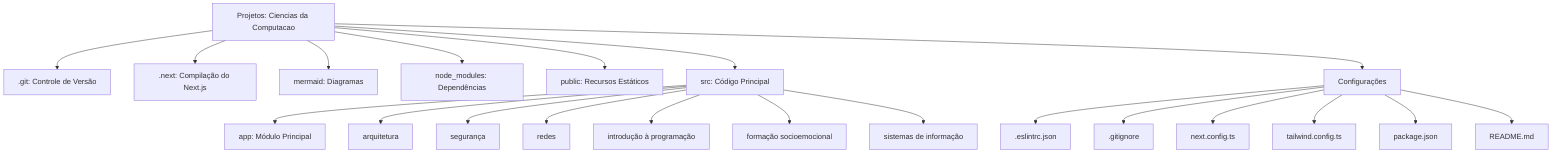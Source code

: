 graph TD
    root[Projetos: Ciencias da Computacao]

    %% Diretórios principais
    root --> git[.git: Controle de Versão]
    root --> next[.next: Compilação do Next.js]
    root --> mermaid[mermaid: Diagramas]
    root --> node_modules[node_modules: Dependências]
    root --> public[public: Recursos Estáticos]
    root --> src[src: Código Principal]
    root --> config[Configurações]

    %% Arquivos de configuração
    config --> eslint[.eslintrc.json]
    config --> gitignore[.gitignore]
    config --> nextConfig[next.config.ts]
    config --> tailwind[tailwind.config.ts]
    config --> packageJSON[package.json]
    config --> readme[README.md]

    %% Subdiretórios do código principal
    src --> app[app: Módulo Principal]
    src --> arquitetura[arquitetura]
    src --> seguranca[segurança]
    src --> redes[redes]
    src --> introducao[introdução à programação]
    src --> formacao[formação socioemocional]
    src --> sistemas[sistemas de informação]

    %% Links para GitHub
    click git "https://github.com/dalmoneki/ciencias-da-computacao/tree/main/.git" "Abrir Controle de Versão no GitHub"
    click next "https://github.com/dalmoneki/ciencias-da-computacao/tree/main/.next" "Abrir Compilação Next.js no GitHub"
    click mermaid "https://github.com/dalmoneki/ciencias-da-computacao/tree/main/mermaid" "Abrir Diagramas no GitHub"
    click node_modules "https://github.com/dalmoneki/ciencias-da-computacao/tree/main/node_modules" "Abrir Dependências no GitHub"
    click public "https://github.com/dalmoneki/ciencias-da-computacao/tree/main/public" "Abrir Public no GitHub"
    click src "https://github.com/dalmoneki/ciencias-da-computacao/tree/main/src" "Abrir SRC no GitHub"
    click eslint "https://github.com/dalmoneki/ciencias-da-computacao/blob/main/.eslintrc.json" "Abrir ESLint no GitHub"
    click gitignore "https://github.com/dalmoneki/ciencias-da-computacao/blob/main/.gitignore" "Abrir Git Ignore no GitHub"
    click nextConfig "https://github.com/dalmoneki/ciencias-da-computacao/blob/main/next.config.ts" "Abrir Configuração Next.js no GitHub"
    click tailwind "https://github.com/dalmoneki/ciencias-da-computacao/blob/main/tailwind.config.ts" "Abrir Tailwind no GitHub"
    click packageJSON "https://github.com/dalmoneki/ciencias-da-computacao/blob/main/package.json" "Abrir Package JSON no GitHub"
    click readme "https://github.com/dalmoneki/ciencias-da-computacao/blob/main/README.md" "Abrir README no GitHub"